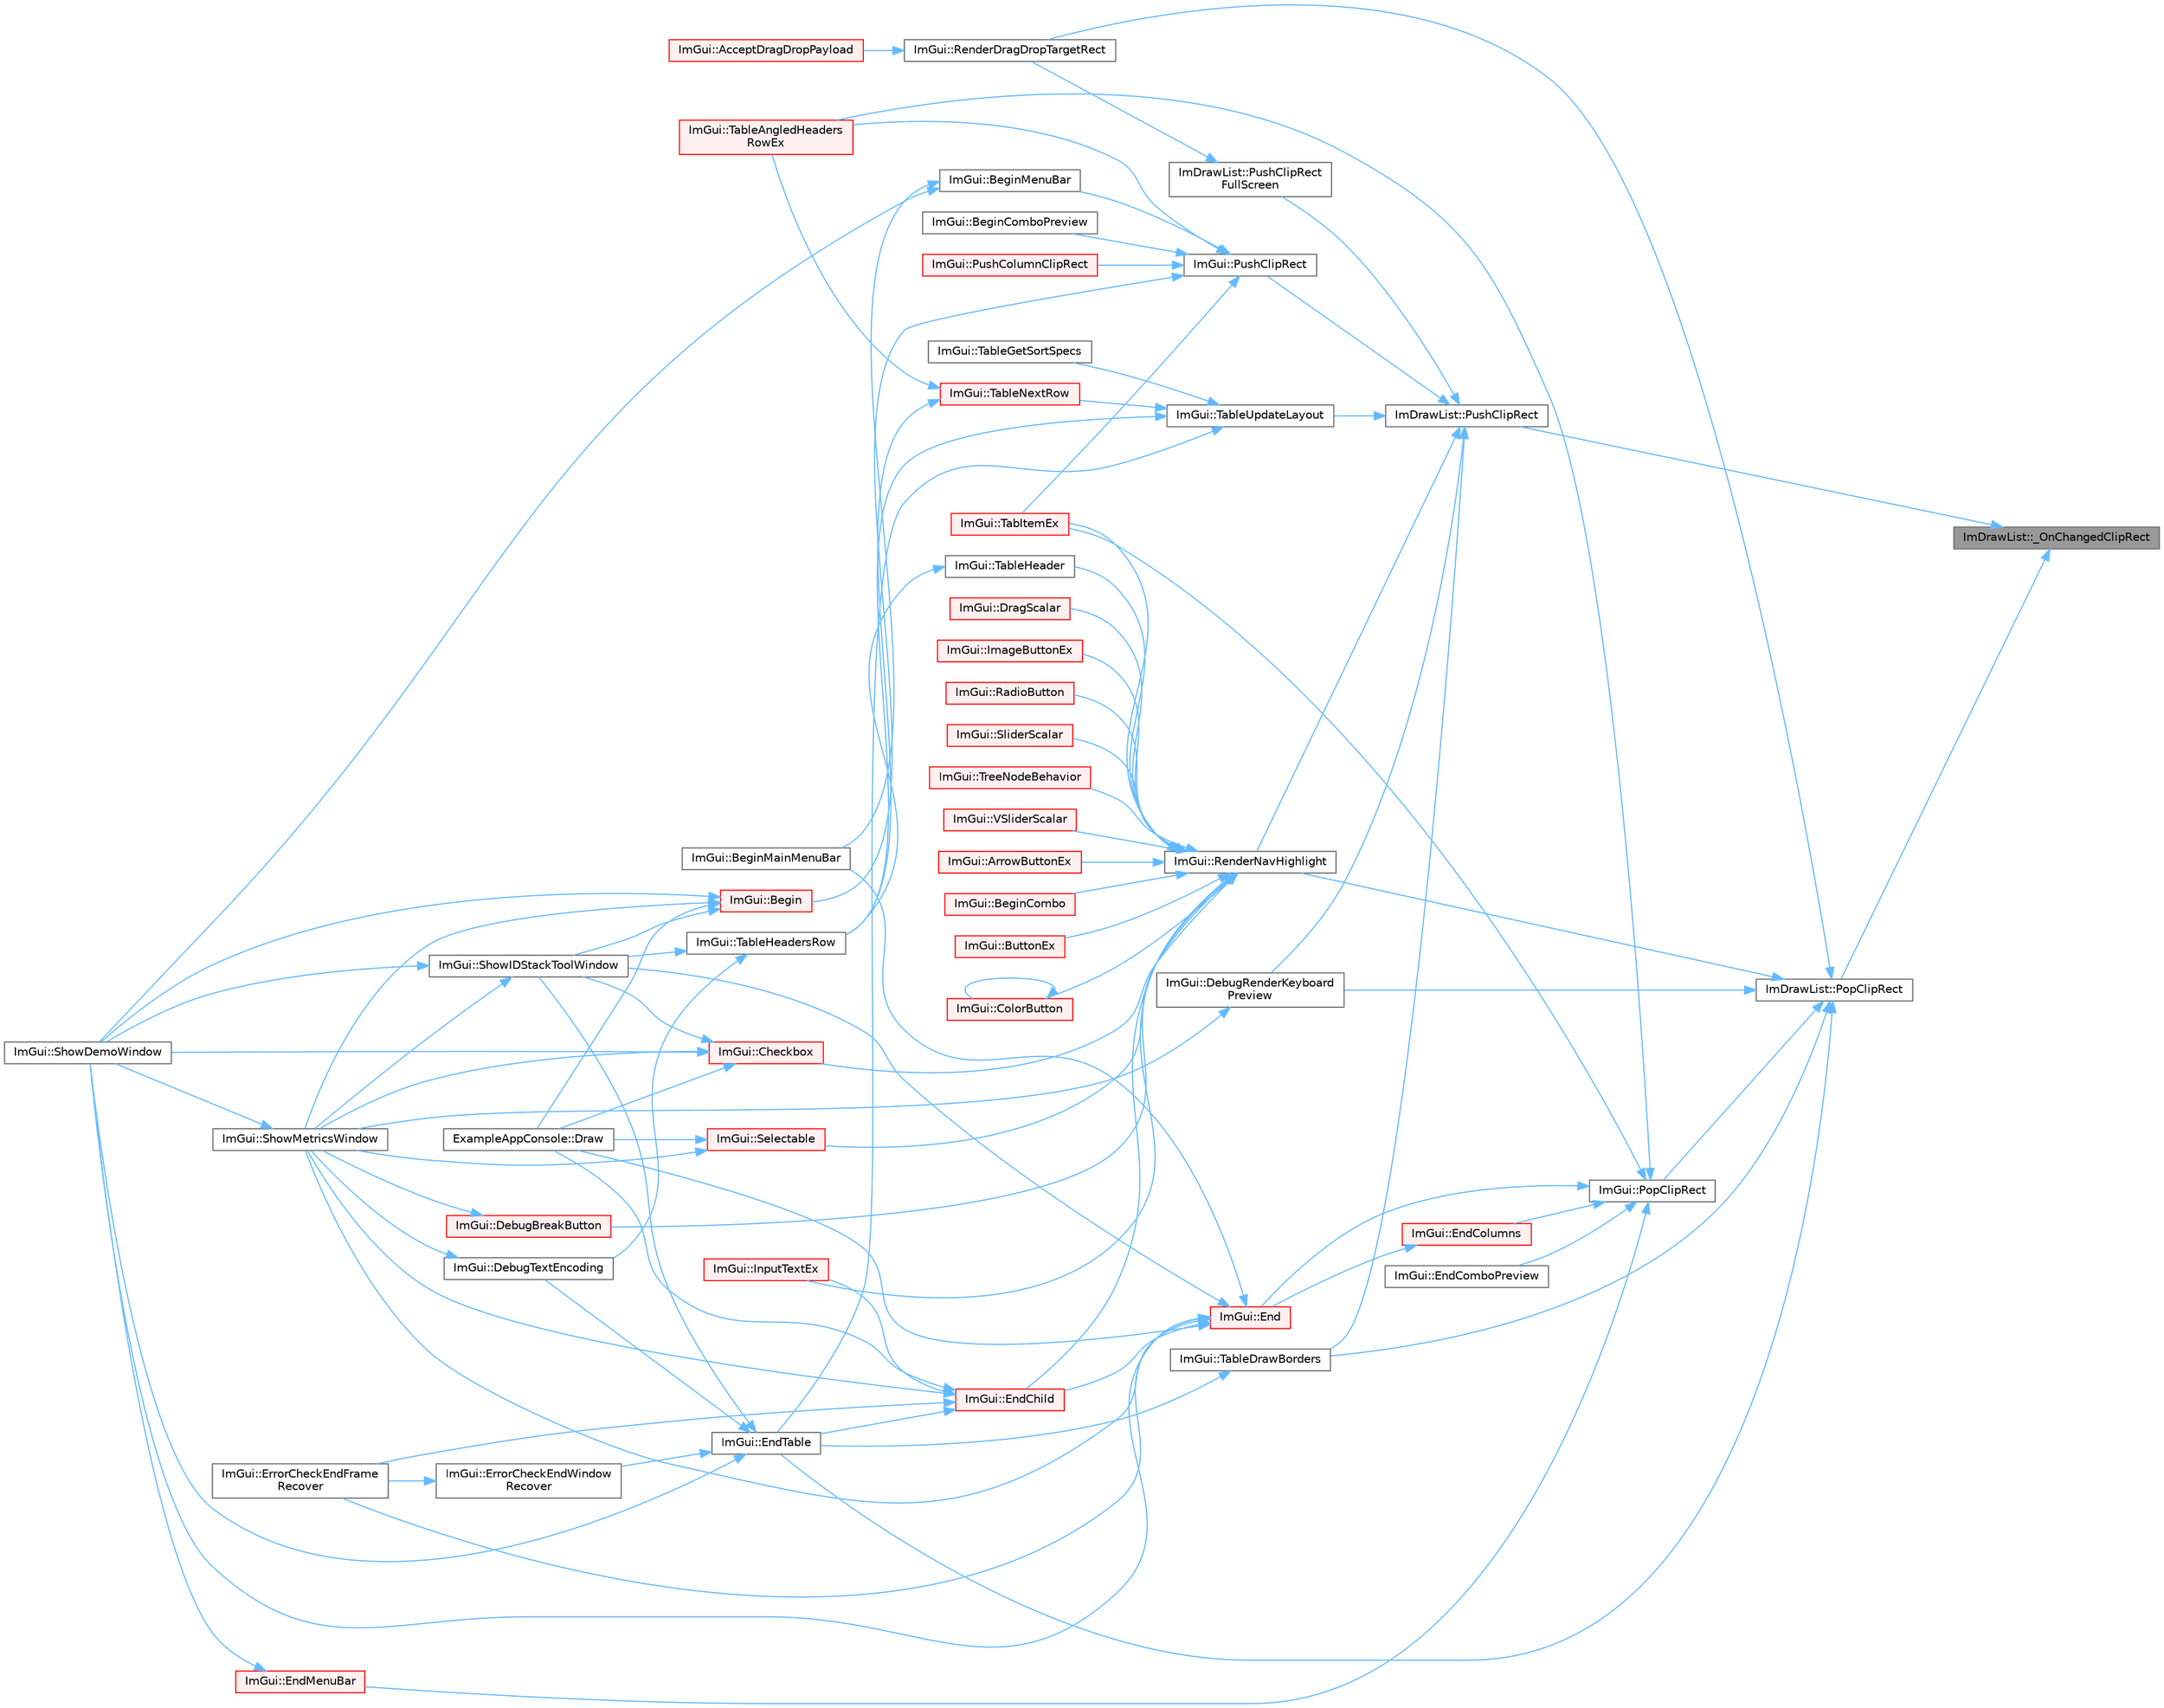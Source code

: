 digraph "ImDrawList::_OnChangedClipRect"
{
 // LATEX_PDF_SIZE
  bgcolor="transparent";
  edge [fontname=Helvetica,fontsize=10,labelfontname=Helvetica,labelfontsize=10];
  node [fontname=Helvetica,fontsize=10,shape=box,height=0.2,width=0.4];
  rankdir="RL";
  Node1 [id="Node000001",label="ImDrawList::_OnChangedClipRect",height=0.2,width=0.4,color="gray40", fillcolor="grey60", style="filled", fontcolor="black",tooltip=" "];
  Node1 -> Node2 [id="edge1_Node000001_Node000002",dir="back",color="steelblue1",style="solid",tooltip=" "];
  Node2 [id="Node000002",label="ImDrawList::PopClipRect",height=0.2,width=0.4,color="grey40", fillcolor="white", style="filled",URL="$struct_im_draw_list.html#a44f40c59ca755f559020f5a7fa81103a",tooltip=" "];
  Node2 -> Node3 [id="edge2_Node000002_Node000003",dir="back",color="steelblue1",style="solid",tooltip=" "];
  Node3 [id="Node000003",label="ImGui::DebugRenderKeyboard\lPreview",height=0.2,width=0.4,color="grey40", fillcolor="white", style="filled",URL="$namespace_im_gui.html#a1355ddf2e5435da21acf2a9944b52ab4",tooltip=" "];
  Node3 -> Node4 [id="edge3_Node000003_Node000004",dir="back",color="steelblue1",style="solid",tooltip=" "];
  Node4 [id="Node000004",label="ImGui::ShowMetricsWindow",height=0.2,width=0.4,color="grey40", fillcolor="white", style="filled",URL="$namespace_im_gui.html#afe7a28c6eb52fff3cc27d5a698fea4ff",tooltip=" "];
  Node4 -> Node5 [id="edge4_Node000004_Node000005",dir="back",color="steelblue1",style="solid",tooltip=" "];
  Node5 [id="Node000005",label="ImGui::ShowDemoWindow",height=0.2,width=0.4,color="grey40", fillcolor="white", style="filled",URL="$namespace_im_gui.html#af95643a0ce4893b9e57c12991922fb18",tooltip=" "];
  Node2 -> Node6 [id="edge5_Node000002_Node000006",dir="back",color="steelblue1",style="solid",tooltip=" "];
  Node6 [id="Node000006",label="ImGui::EndTable",height=0.2,width=0.4,color="grey40", fillcolor="white", style="filled",URL="$namespace_im_gui.html#a9c70aaa6464c2e51e6f3342da133ada1",tooltip=" "];
  Node6 -> Node7 [id="edge6_Node000006_Node000007",dir="back",color="steelblue1",style="solid",tooltip=" "];
  Node7 [id="Node000007",label="ImGui::DebugTextEncoding",height=0.2,width=0.4,color="grey40", fillcolor="white", style="filled",URL="$namespace_im_gui.html#a326f0badd138d1dea078a31b0e8dd685",tooltip=" "];
  Node7 -> Node4 [id="edge7_Node000007_Node000004",dir="back",color="steelblue1",style="solid",tooltip=" "];
  Node6 -> Node8 [id="edge8_Node000006_Node000008",dir="back",color="steelblue1",style="solid",tooltip=" "];
  Node8 [id="Node000008",label="ImGui::ErrorCheckEndWindow\lRecover",height=0.2,width=0.4,color="grey40", fillcolor="white", style="filled",URL="$namespace_im_gui.html#a945392cbf05b9434df8ec3630b10e01a",tooltip=" "];
  Node8 -> Node9 [id="edge9_Node000008_Node000009",dir="back",color="steelblue1",style="solid",tooltip=" "];
  Node9 [id="Node000009",label="ImGui::ErrorCheckEndFrame\lRecover",height=0.2,width=0.4,color="grey40", fillcolor="white", style="filled",URL="$namespace_im_gui.html#aaeda60ee2c0b5c2b3f397b237c9928f3",tooltip=" "];
  Node6 -> Node5 [id="edge10_Node000006_Node000005",dir="back",color="steelblue1",style="solid",tooltip=" "];
  Node6 -> Node10 [id="edge11_Node000006_Node000010",dir="back",color="steelblue1",style="solid",tooltip=" "];
  Node10 [id="Node000010",label="ImGui::ShowIDStackToolWindow",height=0.2,width=0.4,color="grey40", fillcolor="white", style="filled",URL="$namespace_im_gui.html#ab4a87bf4a874a8e5872b60b4a9b1d99e",tooltip=" "];
  Node10 -> Node5 [id="edge12_Node000010_Node000005",dir="back",color="steelblue1",style="solid",tooltip=" "];
  Node10 -> Node4 [id="edge13_Node000010_Node000004",dir="back",color="steelblue1",style="solid",tooltip=" "];
  Node2 -> Node11 [id="edge14_Node000002_Node000011",dir="back",color="steelblue1",style="solid",tooltip=" "];
  Node11 [id="Node000011",label="ImGui::PopClipRect",height=0.2,width=0.4,color="grey40", fillcolor="white", style="filled",URL="$namespace_im_gui.html#aef1c8a6e5a3c70cb10d03d2a2a66dfd8",tooltip=" "];
  Node11 -> Node12 [id="edge15_Node000011_Node000012",dir="back",color="steelblue1",style="solid",tooltip=" "];
  Node12 [id="Node000012",label="ImGui::End",height=0.2,width=0.4,color="red", fillcolor="#FFF0F0", style="filled",URL="$namespace_im_gui.html#a5479d93794a004c67ceb6d13f37c8254",tooltip=" "];
  Node12 -> Node13 [id="edge16_Node000012_Node000013",dir="back",color="steelblue1",style="solid",tooltip=" "];
  Node13 [id="Node000013",label="ImGui::BeginMainMenuBar",height=0.2,width=0.4,color="grey40", fillcolor="white", style="filled",URL="$namespace_im_gui.html#a55cb9cfb9865204ac6fb21c965784f78",tooltip=" "];
  Node12 -> Node14 [id="edge17_Node000012_Node000014",dir="back",color="steelblue1",style="solid",tooltip=" "];
  Node14 [id="Node000014",label="ExampleAppConsole::Draw",height=0.2,width=0.4,color="grey40", fillcolor="white", style="filled",URL="$struct_example_app_console.html#a0518a09c7e8648dd52c7c06df19ac17a",tooltip=" "];
  Node12 -> Node16 [id="edge18_Node000012_Node000016",dir="back",color="steelblue1",style="solid",tooltip=" "];
  Node16 [id="Node000016",label="ImGui::EndChild",height=0.2,width=0.4,color="red", fillcolor="#FFF0F0", style="filled",URL="$namespace_im_gui.html#af8de559a88c1442d6df8c1b04c86e997",tooltip=" "];
  Node16 -> Node14 [id="edge19_Node000016_Node000014",dir="back",color="steelblue1",style="solid",tooltip=" "];
  Node16 -> Node6 [id="edge20_Node000016_Node000006",dir="back",color="steelblue1",style="solid",tooltip=" "];
  Node16 -> Node9 [id="edge21_Node000016_Node000009",dir="back",color="steelblue1",style="solid",tooltip=" "];
  Node16 -> Node20 [id="edge22_Node000016_Node000020",dir="back",color="steelblue1",style="solid",tooltip=" "];
  Node20 [id="Node000020",label="ImGui::InputTextEx",height=0.2,width=0.4,color="red", fillcolor="#FFF0F0", style="filled",URL="$namespace_im_gui.html#af89af17ecc11653f25fea1e50e195de6",tooltip=" "];
  Node16 -> Node4 [id="edge23_Node000016_Node000004",dir="back",color="steelblue1",style="solid",tooltip=" "];
  Node12 -> Node9 [id="edge24_Node000012_Node000009",dir="back",color="steelblue1",style="solid",tooltip=" "];
  Node12 -> Node5 [id="edge25_Node000012_Node000005",dir="back",color="steelblue1",style="solid",tooltip=" "];
  Node12 -> Node10 [id="edge26_Node000012_Node000010",dir="back",color="steelblue1",style="solid",tooltip=" "];
  Node12 -> Node4 [id="edge27_Node000012_Node000004",dir="back",color="steelblue1",style="solid",tooltip=" "];
  Node11 -> Node133 [id="edge28_Node000011_Node000133",dir="back",color="steelblue1",style="solid",tooltip=" "];
  Node133 [id="Node000133",label="ImGui::EndColumns",height=0.2,width=0.4,color="red", fillcolor="#FFF0F0", style="filled",URL="$namespace_im_gui.html#af93bed3bce5475fe4d525d744f16aa20",tooltip=" "];
  Node133 -> Node12 [id="edge29_Node000133_Node000012",dir="back",color="steelblue1",style="solid",tooltip=" "];
  Node11 -> Node140 [id="edge30_Node000011_Node000140",dir="back",color="steelblue1",style="solid",tooltip=" "];
  Node140 [id="Node000140",label="ImGui::EndComboPreview",height=0.2,width=0.4,color="grey40", fillcolor="white", style="filled",URL="$namespace_im_gui.html#aff0228bbaf4d5a217944e00eb56f3714",tooltip=" "];
  Node11 -> Node141 [id="edge31_Node000011_Node000141",dir="back",color="steelblue1",style="solid",tooltip=" "];
  Node141 [id="Node000141",label="ImGui::EndMenuBar",height=0.2,width=0.4,color="red", fillcolor="#FFF0F0", style="filled",URL="$namespace_im_gui.html#aa226265c140eb6ee375c5b9abc69c4fc",tooltip=" "];
  Node141 -> Node5 [id="edge32_Node000141_Node000005",dir="back",color="steelblue1",style="solid",tooltip=" "];
  Node11 -> Node120 [id="edge33_Node000011_Node000120",dir="back",color="steelblue1",style="solid",tooltip=" "];
  Node120 [id="Node000120",label="ImGui::TabItemEx",height=0.2,width=0.4,color="red", fillcolor="#FFF0F0", style="filled",URL="$namespace_im_gui.html#a4e0986fc689e7855cd9a9099dc87dac5",tooltip=" "];
  Node11 -> Node101 [id="edge34_Node000011_Node000101",dir="back",color="steelblue1",style="solid",tooltip=" "];
  Node101 [id="Node000101",label="ImGui::TableAngledHeaders\lRowEx",height=0.2,width=0.4,color="red", fillcolor="#FFF0F0", style="filled",URL="$namespace_im_gui.html#abedf7bbf79accde2321806dc0beb90b1",tooltip=" "];
  Node2 -> Node142 [id="edge35_Node000002_Node000142",dir="back",color="steelblue1",style="solid",tooltip=" "];
  Node142 [id="Node000142",label="ImGui::RenderDragDropTargetRect",height=0.2,width=0.4,color="grey40", fillcolor="white", style="filled",URL="$namespace_im_gui.html#a243a62fece1096c59442bba21f0aa736",tooltip=" "];
  Node142 -> Node143 [id="edge36_Node000142_Node000143",dir="back",color="steelblue1",style="solid",tooltip=" "];
  Node143 [id="Node000143",label="ImGui::AcceptDragDropPayload",height=0.2,width=0.4,color="red", fillcolor="#FFF0F0", style="filled",URL="$namespace_im_gui.html#a5e0dac39e249bf50e2ae96dc4a97cb18",tooltip=" "];
  Node2 -> Node144 [id="edge37_Node000002_Node000144",dir="back",color="steelblue1",style="solid",tooltip=" "];
  Node144 [id="Node000144",label="ImGui::RenderNavHighlight",height=0.2,width=0.4,color="grey40", fillcolor="white", style="filled",URL="$namespace_im_gui.html#add2e040b97eeb0857dc7d02876b07b72",tooltip=" "];
  Node144 -> Node145 [id="edge38_Node000144_Node000145",dir="back",color="steelblue1",style="solid",tooltip=" "];
  Node145 [id="Node000145",label="ImGui::ArrowButtonEx",height=0.2,width=0.4,color="red", fillcolor="#FFF0F0", style="filled",URL="$namespace_im_gui.html#ab05ee8e53f29fbb84942a494f2ac3292",tooltip=" "];
  Node144 -> Node84 [id="edge39_Node000144_Node000084",dir="back",color="steelblue1",style="solid",tooltip=" "];
  Node84 [id="Node000084",label="ImGui::BeginCombo",height=0.2,width=0.4,color="red", fillcolor="#FFF0F0", style="filled",URL="$namespace_im_gui.html#aa895095bdc7a2907375c555e245575ea",tooltip=" "];
  Node144 -> Node147 [id="edge40_Node000144_Node000147",dir="back",color="steelblue1",style="solid",tooltip=" "];
  Node147 [id="Node000147",label="ImGui::ButtonEx",height=0.2,width=0.4,color="red", fillcolor="#FFF0F0", style="filled",URL="$namespace_im_gui.html#ae479220c66b039874c6e4c9e9b22849f",tooltip=" "];
  Node144 -> Node151 [id="edge41_Node000144_Node000151",dir="back",color="steelblue1",style="solid",tooltip=" "];
  Node151 [id="Node000151",label="ImGui::Checkbox",height=0.2,width=0.4,color="red", fillcolor="#FFF0F0", style="filled",URL="$namespace_im_gui.html#a57d73c1d0ef807fef734d91024092027",tooltip=" "];
  Node151 -> Node14 [id="edge42_Node000151_Node000014",dir="back",color="steelblue1",style="solid",tooltip=" "];
  Node151 -> Node5 [id="edge43_Node000151_Node000005",dir="back",color="steelblue1",style="solid",tooltip=" "];
  Node151 -> Node10 [id="edge44_Node000151_Node000010",dir="back",color="steelblue1",style="solid",tooltip=" "];
  Node151 -> Node4 [id="edge45_Node000151_Node000004",dir="back",color="steelblue1",style="solid",tooltip=" "];
  Node144 -> Node109 [id="edge46_Node000144_Node000109",dir="back",color="steelblue1",style="solid",tooltip=" "];
  Node109 [id="Node000109",label="ImGui::ColorButton",height=0.2,width=0.4,color="red", fillcolor="#FFF0F0", style="filled",URL="$namespace_im_gui.html#ae2d7c8f37726810753d71d480f0af7f0",tooltip=" "];
  Node109 -> Node109 [id="edge47_Node000109_Node000109",dir="back",color="steelblue1",style="solid",tooltip=" "];
  Node144 -> Node111 [id="edge48_Node000144_Node000111",dir="back",color="steelblue1",style="solid",tooltip=" "];
  Node111 [id="Node000111",label="ImGui::DebugBreakButton",height=0.2,width=0.4,color="red", fillcolor="#FFF0F0", style="filled",URL="$namespace_im_gui.html#ac2e737b701b4d252a54006a4c4214928",tooltip=" "];
  Node111 -> Node4 [id="edge49_Node000111_Node000004",dir="back",color="steelblue1",style="solid",tooltip=" "];
  Node144 -> Node50 [id="edge50_Node000144_Node000050",dir="back",color="steelblue1",style="solid",tooltip=" "];
  Node50 [id="Node000050",label="ImGui::DragScalar",height=0.2,width=0.4,color="red", fillcolor="#FFF0F0", style="filled",URL="$namespace_im_gui.html#a17d8926e8f44a6d00575b12081c51fe0",tooltip=" "];
  Node144 -> Node16 [id="edge51_Node000144_Node000016",dir="back",color="steelblue1",style="solid",tooltip=" "];
  Node144 -> Node152 [id="edge52_Node000144_Node000152",dir="back",color="steelblue1",style="solid",tooltip=" "];
  Node152 [id="Node000152",label="ImGui::ImageButtonEx",height=0.2,width=0.4,color="red", fillcolor="#FFF0F0", style="filled",URL="$namespace_im_gui.html#aa696e652d6c161dadfd12c4392d6b8ed",tooltip=" "];
  Node144 -> Node20 [id="edge53_Node000144_Node000020",dir="back",color="steelblue1",style="solid",tooltip=" "];
  Node144 -> Node155 [id="edge54_Node000144_Node000155",dir="back",color="steelblue1",style="solid",tooltip=" "];
  Node155 [id="Node000155",label="ImGui::RadioButton",height=0.2,width=0.4,color="red", fillcolor="#FFF0F0", style="filled",URL="$namespace_im_gui.html#a6b146763845cbad5a4144772279631bc",tooltip=" "];
  Node144 -> Node157 [id="edge55_Node000144_Node000157",dir="back",color="steelblue1",style="solid",tooltip=" "];
  Node157 [id="Node000157",label="ImGui::Selectable",height=0.2,width=0.4,color="red", fillcolor="#FFF0F0", style="filled",URL="$namespace_im_gui.html#af98575238bda183a523df19fb447af60",tooltip=" "];
  Node157 -> Node14 [id="edge56_Node000157_Node000014",dir="back",color="steelblue1",style="solid",tooltip=" "];
  Node157 -> Node4 [id="edge57_Node000157_Node000004",dir="back",color="steelblue1",style="solid",tooltip=" "];
  Node144 -> Node64 [id="edge58_Node000144_Node000064",dir="back",color="steelblue1",style="solid",tooltip=" "];
  Node64 [id="Node000064",label="ImGui::SliderScalar",height=0.2,width=0.4,color="red", fillcolor="#FFF0F0", style="filled",URL="$namespace_im_gui.html#afdd7faa9a69f75b8d674cdc207441bea",tooltip=" "];
  Node144 -> Node120 [id="edge59_Node000144_Node000120",dir="back",color="steelblue1",style="solid",tooltip=" "];
  Node144 -> Node123 [id="edge60_Node000144_Node000123",dir="back",color="steelblue1",style="solid",tooltip=" "];
  Node123 [id="Node000123",label="ImGui::TableHeader",height=0.2,width=0.4,color="grey40", fillcolor="white", style="filled",URL="$namespace_im_gui.html#ae51bc07bc518779f58def3c0e2d0045c",tooltip=" "];
  Node123 -> Node99 [id="edge61_Node000123_Node000099",dir="back",color="steelblue1",style="solid",tooltip=" "];
  Node99 [id="Node000099",label="ImGui::TableHeadersRow",height=0.2,width=0.4,color="grey40", fillcolor="white", style="filled",URL="$namespace_im_gui.html#a0c16791f4620e8db38511553d5d63335",tooltip=" "];
  Node99 -> Node7 [id="edge62_Node000099_Node000007",dir="back",color="steelblue1",style="solid",tooltip=" "];
  Node99 -> Node10 [id="edge63_Node000099_Node000010",dir="back",color="steelblue1",style="solid",tooltip=" "];
  Node144 -> Node165 [id="edge64_Node000144_Node000165",dir="back",color="steelblue1",style="solid",tooltip=" "];
  Node165 [id="Node000165",label="ImGui::TreeNodeBehavior",height=0.2,width=0.4,color="red", fillcolor="#FFF0F0", style="filled",URL="$namespace_im_gui.html#a918eabf70d288e93b2519ee1eac2c0b4",tooltip=" "];
  Node144 -> Node181 [id="edge65_Node000144_Node000181",dir="back",color="steelblue1",style="solid",tooltip=" "];
  Node181 [id="Node000181",label="ImGui::VSliderScalar",height=0.2,width=0.4,color="red", fillcolor="#FFF0F0", style="filled",URL="$namespace_im_gui.html#a6ad24ca37a530d43f9d1c727d94e4829",tooltip=" "];
  Node2 -> Node184 [id="edge66_Node000002_Node000184",dir="back",color="steelblue1",style="solid",tooltip=" "];
  Node184 [id="Node000184",label="ImGui::TableDrawBorders",height=0.2,width=0.4,color="grey40", fillcolor="white", style="filled",URL="$namespace_im_gui.html#a506d5b52f032c72503c4e87535a3d04d",tooltip=" "];
  Node184 -> Node6 [id="edge67_Node000184_Node000006",dir="back",color="steelblue1",style="solid",tooltip=" "];
  Node1 -> Node185 [id="edge68_Node000001_Node000185",dir="back",color="steelblue1",style="solid",tooltip=" "];
  Node185 [id="Node000185",label="ImDrawList::PushClipRect",height=0.2,width=0.4,color="grey40", fillcolor="white", style="filled",URL="$struct_im_draw_list.html#a608a9d9a83715ba87dced8321ed64329",tooltip=" "];
  Node185 -> Node3 [id="edge69_Node000185_Node000003",dir="back",color="steelblue1",style="solid",tooltip=" "];
  Node185 -> Node186 [id="edge70_Node000185_Node000186",dir="back",color="steelblue1",style="solid",tooltip=" "];
  Node186 [id="Node000186",label="ImGui::PushClipRect",height=0.2,width=0.4,color="grey40", fillcolor="white", style="filled",URL="$namespace_im_gui.html#a11c8bd8676e1281e15b24c9615b6904a",tooltip=" "];
  Node186 -> Node187 [id="edge71_Node000186_Node000187",dir="back",color="steelblue1",style="solid",tooltip=" "];
  Node187 [id="Node000187",label="ImGui::Begin",height=0.2,width=0.4,color="red", fillcolor="#FFF0F0", style="filled",URL="$namespace_im_gui.html#a581e58db0bc930bafa4a5d23093a2b99",tooltip=" "];
  Node187 -> Node14 [id="edge72_Node000187_Node000014",dir="back",color="steelblue1",style="solid",tooltip=" "];
  Node187 -> Node5 [id="edge73_Node000187_Node000005",dir="back",color="steelblue1",style="solid",tooltip=" "];
  Node187 -> Node10 [id="edge74_Node000187_Node000010",dir="back",color="steelblue1",style="solid",tooltip=" "];
  Node187 -> Node4 [id="edge75_Node000187_Node000004",dir="back",color="steelblue1",style="solid",tooltip=" "];
  Node186 -> Node201 [id="edge76_Node000186_Node000201",dir="back",color="steelblue1",style="solid",tooltip=" "];
  Node201 [id="Node000201",label="ImGui::BeginComboPreview",height=0.2,width=0.4,color="grey40", fillcolor="white", style="filled",URL="$namespace_im_gui.html#af01e0208ad7266965d3812a5198411f8",tooltip=" "];
  Node186 -> Node202 [id="edge77_Node000186_Node000202",dir="back",color="steelblue1",style="solid",tooltip=" "];
  Node202 [id="Node000202",label="ImGui::BeginMenuBar",height=0.2,width=0.4,color="grey40", fillcolor="white", style="filled",URL="$namespace_im_gui.html#a4852dff802922163fc747e2e0df5b88f",tooltip=" "];
  Node202 -> Node13 [id="edge78_Node000202_Node000013",dir="back",color="steelblue1",style="solid",tooltip=" "];
  Node202 -> Node5 [id="edge79_Node000202_Node000005",dir="back",color="steelblue1",style="solid",tooltip=" "];
  Node186 -> Node203 [id="edge80_Node000186_Node000203",dir="back",color="steelblue1",style="solid",tooltip=" "];
  Node203 [id="Node000203",label="ImGui::PushColumnClipRect",height=0.2,width=0.4,color="red", fillcolor="#FFF0F0", style="filled",URL="$namespace_im_gui.html#a54b5cf7f40d092e2959b1df2c8118181",tooltip=" "];
  Node186 -> Node120 [id="edge81_Node000186_Node000120",dir="back",color="steelblue1",style="solid",tooltip=" "];
  Node186 -> Node101 [id="edge82_Node000186_Node000101",dir="back",color="steelblue1",style="solid",tooltip=" "];
  Node185 -> Node204 [id="edge83_Node000185_Node000204",dir="back",color="steelblue1",style="solid",tooltip=" "];
  Node204 [id="Node000204",label="ImDrawList::PushClipRect\lFullScreen",height=0.2,width=0.4,color="grey40", fillcolor="white", style="filled",URL="$struct_im_draw_list.html#a0ab1ab409f0e269755e50a77901bae39",tooltip=" "];
  Node204 -> Node142 [id="edge84_Node000204_Node000142",dir="back",color="steelblue1",style="solid",tooltip=" "];
  Node185 -> Node144 [id="edge85_Node000185_Node000144",dir="back",color="steelblue1",style="solid",tooltip=" "];
  Node185 -> Node184 [id="edge86_Node000185_Node000184",dir="back",color="steelblue1",style="solid",tooltip=" "];
  Node185 -> Node97 [id="edge87_Node000185_Node000097",dir="back",color="steelblue1",style="solid",tooltip=" "];
  Node97 [id="Node000097",label="ImGui::TableUpdateLayout",height=0.2,width=0.4,color="grey40", fillcolor="white", style="filled",URL="$namespace_im_gui.html#a890d76a0ec9efc98765c226884e3e32a",tooltip=" "];
  Node97 -> Node6 [id="edge88_Node000097_Node000006",dir="back",color="steelblue1",style="solid",tooltip=" "];
  Node97 -> Node98 [id="edge89_Node000097_Node000098",dir="back",color="steelblue1",style="solid",tooltip=" "];
  Node98 [id="Node000098",label="ImGui::TableGetSortSpecs",height=0.2,width=0.4,color="grey40", fillcolor="white", style="filled",URL="$namespace_im_gui.html#acaeb2f2896b8332e108b6b1ce1c08fcc",tooltip=" "];
  Node97 -> Node99 [id="edge90_Node000097_Node000099",dir="back",color="steelblue1",style="solid",tooltip=" "];
  Node97 -> Node100 [id="edge91_Node000097_Node000100",dir="back",color="steelblue1",style="solid",tooltip=" "];
  Node100 [id="Node000100",label="ImGui::TableNextRow",height=0.2,width=0.4,color="red", fillcolor="#FFF0F0", style="filled",URL="$namespace_im_gui.html#a33511cbfe04b545a1a51b514ab6c208c",tooltip=" "];
  Node100 -> Node101 [id="edge92_Node000100_Node000101",dir="back",color="steelblue1",style="solid",tooltip=" "];
  Node100 -> Node99 [id="edge93_Node000100_Node000099",dir="back",color="steelblue1",style="solid",tooltip=" "];
}
